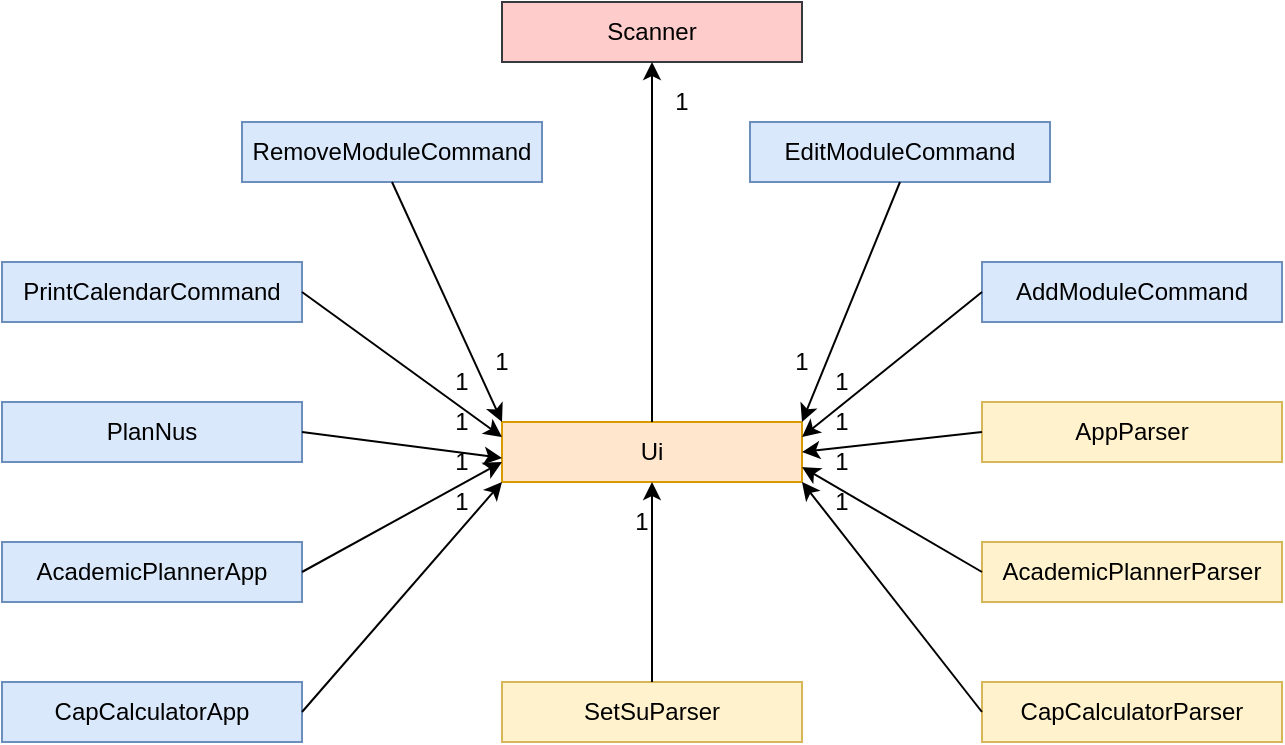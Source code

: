 <mxfile version="13.9.2" type="device"><diagram id="3yBu5VpVi8YDeO--y8TN" name="Page-1"><mxGraphModel dx="1178" dy="435" grid="1" gridSize="10" guides="1" tooltips="1" connect="1" arrows="1" fold="1" page="1" pageScale="1" pageWidth="827" pageHeight="1169" math="0" shadow="0"><root><mxCell id="0"/><mxCell id="1" parent="0"/><mxCell id="oUi6_hdJ9589xmLpS5GM-1" value="Ui" style="rounded=0;whiteSpace=wrap;html=1;fillColor=#ffe6cc;strokeColor=#d79b00;" parent="1" vertex="1"><mxGeometry x="290" y="470" width="150" height="30" as="geometry"/></mxCell><mxCell id="oUi6_hdJ9589xmLpS5GM-8" value="PlanNus" style="rounded=0;whiteSpace=wrap;html=1;fillColor=#dae8fc;strokeColor=#6c8ebf;" parent="1" vertex="1"><mxGeometry x="40" y="460" width="150" height="30" as="geometry"/></mxCell><mxCell id="oUi6_hdJ9589xmLpS5GM-9" value="CapCalculatorApp" style="rounded=0;whiteSpace=wrap;html=1;fillColor=#dae8fc;strokeColor=#6c8ebf;" parent="1" vertex="1"><mxGeometry x="40" y="600" width="150" height="30" as="geometry"/></mxCell><mxCell id="oUi6_hdJ9589xmLpS5GM-10" value="AcademicPlannerApp" style="rounded=0;whiteSpace=wrap;html=1;fillColor=#dae8fc;strokeColor=#6c8ebf;" parent="1" vertex="1"><mxGeometry x="40" y="530" width="150" height="30" as="geometry"/></mxCell><mxCell id="oUi6_hdJ9589xmLpS5GM-11" value="AddModuleCommand" style="rounded=0;whiteSpace=wrap;html=1;fillColor=#dae8fc;strokeColor=#6c8ebf;" parent="1" vertex="1"><mxGeometry x="530" y="390" width="150" height="30" as="geometry"/></mxCell><mxCell id="oUi6_hdJ9589xmLpS5GM-12" value="RemoveModuleCommand" style="rounded=0;whiteSpace=wrap;html=1;fillColor=#dae8fc;strokeColor=#6c8ebf;" parent="1" vertex="1"><mxGeometry x="160" y="320" width="150" height="30" as="geometry"/></mxCell><mxCell id="oUi6_hdJ9589xmLpS5GM-13" value="EditModuleCommand" style="rounded=0;whiteSpace=wrap;html=1;fillColor=#dae8fc;strokeColor=#6c8ebf;" parent="1" vertex="1"><mxGeometry x="414" y="320" width="150" height="30" as="geometry"/></mxCell><mxCell id="oUi6_hdJ9589xmLpS5GM-14" value="PrintCalendarCommand" style="rounded=0;whiteSpace=wrap;html=1;fillColor=#dae8fc;strokeColor=#6c8ebf;" parent="1" vertex="1"><mxGeometry x="40" y="390" width="150" height="30" as="geometry"/></mxCell><mxCell id="oUi6_hdJ9589xmLpS5GM-15" value="AppParser" style="rounded=0;whiteSpace=wrap;html=1;fillColor=#fff2cc;strokeColor=#d6b656;" parent="1" vertex="1"><mxGeometry x="530" y="460" width="150" height="30" as="geometry"/></mxCell><mxCell id="oUi6_hdJ9589xmLpS5GM-16" value="AcademicPlannerParser" style="rounded=0;whiteSpace=wrap;html=1;fillColor=#fff2cc;strokeColor=#d6b656;" parent="1" vertex="1"><mxGeometry x="530" y="530" width="150" height="30" as="geometry"/></mxCell><mxCell id="oUi6_hdJ9589xmLpS5GM-17" value="CapCalculatorParser" style="rounded=0;whiteSpace=wrap;html=1;fillColor=#fff2cc;strokeColor=#d6b656;" parent="1" vertex="1"><mxGeometry x="530" y="600" width="150" height="30" as="geometry"/></mxCell><mxCell id="oUi6_hdJ9589xmLpS5GM-18" value="SetSuParser" style="rounded=0;whiteSpace=wrap;html=1;fillColor=#fff2cc;strokeColor=#d6b656;" parent="1" vertex="1"><mxGeometry x="290" y="600" width="150" height="30" as="geometry"/></mxCell><mxCell id="h2QfrGAxD_i5ue3qvrMb-1" value="" style="endArrow=classic;html=1;exitX=1;exitY=0.5;exitDx=0;exitDy=0;entryX=0;entryY=0.25;entryDx=0;entryDy=0;fillColor=#dae8fc;" edge="1" parent="1" source="oUi6_hdJ9589xmLpS5GM-14" target="oUi6_hdJ9589xmLpS5GM-1"><mxGeometry width="50" height="50" relative="1" as="geometry"><mxPoint x="400" y="470" as="sourcePoint"/><mxPoint x="260" y="440" as="targetPoint"/></mxGeometry></mxCell><mxCell id="h2QfrGAxD_i5ue3qvrMb-2" value="" style="endArrow=classic;html=1;exitX=1;exitY=0.5;exitDx=0;exitDy=0;fillColor=#dae8fc;" edge="1" parent="1" source="oUi6_hdJ9589xmLpS5GM-8"><mxGeometry width="50" height="50" relative="1" as="geometry"><mxPoint x="200" y="415" as="sourcePoint"/><mxPoint x="290" y="488" as="targetPoint"/></mxGeometry></mxCell><mxCell id="h2QfrGAxD_i5ue3qvrMb-3" value="" style="endArrow=classic;html=1;exitX=1;exitY=0.5;exitDx=0;exitDy=0;fillColor=#dae8fc;" edge="1" parent="1" source="oUi6_hdJ9589xmLpS5GM-10"><mxGeometry width="50" height="50" relative="1" as="geometry"><mxPoint x="200" y="485" as="sourcePoint"/><mxPoint x="290" y="490" as="targetPoint"/></mxGeometry></mxCell><mxCell id="h2QfrGAxD_i5ue3qvrMb-4" value="" style="endArrow=classic;html=1;exitX=1;exitY=0.5;exitDx=0;exitDy=0;fillColor=#dae8fc;entryX=0;entryY=1;entryDx=0;entryDy=0;" edge="1" parent="1" source="oUi6_hdJ9589xmLpS5GM-9" target="oUi6_hdJ9589xmLpS5GM-1"><mxGeometry width="50" height="50" relative="1" as="geometry"><mxPoint x="200" y="555" as="sourcePoint"/><mxPoint x="300" y="510" as="targetPoint"/></mxGeometry></mxCell><mxCell id="h2QfrGAxD_i5ue3qvrMb-5" value="" style="endArrow=classic;html=1;exitX=0.5;exitY=0;exitDx=0;exitDy=0;fillColor=#dae8fc;entryX=0.5;entryY=1;entryDx=0;entryDy=0;" edge="1" parent="1" source="oUi6_hdJ9589xmLpS5GM-18" target="oUi6_hdJ9589xmLpS5GM-1"><mxGeometry width="50" height="50" relative="1" as="geometry"><mxPoint x="330" y="630" as="sourcePoint"/><mxPoint x="430" y="515" as="targetPoint"/></mxGeometry></mxCell><mxCell id="h2QfrGAxD_i5ue3qvrMb-6" value="" style="endArrow=classic;html=1;exitX=0;exitY=0.5;exitDx=0;exitDy=0;fillColor=#dae8fc;entryX=1;entryY=1;entryDx=0;entryDy=0;" edge="1" parent="1" source="oUi6_hdJ9589xmLpS5GM-17" target="oUi6_hdJ9589xmLpS5GM-1"><mxGeometry width="50" height="50" relative="1" as="geometry"><mxPoint x="500" y="620" as="sourcePoint"/><mxPoint x="500" y="520" as="targetPoint"/></mxGeometry></mxCell><mxCell id="h2QfrGAxD_i5ue3qvrMb-7" value="" style="endArrow=classic;html=1;exitX=0;exitY=0.5;exitDx=0;exitDy=0;fillColor=#dae8fc;entryX=1;entryY=0.75;entryDx=0;entryDy=0;" edge="1" parent="1" source="oUi6_hdJ9589xmLpS5GM-16" target="oUi6_hdJ9589xmLpS5GM-1"><mxGeometry width="50" height="50" relative="1" as="geometry"><mxPoint x="540" y="575" as="sourcePoint"/><mxPoint x="450" y="460" as="targetPoint"/></mxGeometry></mxCell><mxCell id="h2QfrGAxD_i5ue3qvrMb-8" value="" style="endArrow=classic;html=1;exitX=0;exitY=0.5;exitDx=0;exitDy=0;fillColor=#dae8fc;entryX=1;entryY=0.5;entryDx=0;entryDy=0;" edge="1" parent="1" source="oUi6_hdJ9589xmLpS5GM-15" target="oUi6_hdJ9589xmLpS5GM-1"><mxGeometry width="50" height="50" relative="1" as="geometry"><mxPoint x="510" y="470" as="sourcePoint"/><mxPoint x="420" y="417.5" as="targetPoint"/></mxGeometry></mxCell><mxCell id="h2QfrGAxD_i5ue3qvrMb-9" value="" style="endArrow=classic;html=1;exitX=0;exitY=0.5;exitDx=0;exitDy=0;fillColor=#dae8fc;entryX=1;entryY=0.25;entryDx=0;entryDy=0;" edge="1" parent="1" source="oUi6_hdJ9589xmLpS5GM-11" target="oUi6_hdJ9589xmLpS5GM-1"><mxGeometry width="50" height="50" relative="1" as="geometry"><mxPoint x="510" y="430" as="sourcePoint"/><mxPoint x="420" y="440" as="targetPoint"/></mxGeometry></mxCell><mxCell id="h2QfrGAxD_i5ue3qvrMb-10" value="" style="endArrow=classic;html=1;exitX=0.5;exitY=1;exitDx=0;exitDy=0;fillColor=#dae8fc;entryX=1;entryY=0;entryDx=0;entryDy=0;" edge="1" parent="1" source="oUi6_hdJ9589xmLpS5GM-13" target="oUi6_hdJ9589xmLpS5GM-1"><mxGeometry width="50" height="50" relative="1" as="geometry"><mxPoint x="459" y="360" as="sourcePoint"/><mxPoint x="369" y="370" as="targetPoint"/></mxGeometry></mxCell><mxCell id="h2QfrGAxD_i5ue3qvrMb-11" value="" style="endArrow=classic;html=1;exitX=0.5;exitY=1;exitDx=0;exitDy=0;fillColor=#dae8fc;entryX=0;entryY=0;entryDx=0;entryDy=0;" edge="1" parent="1" source="oUi6_hdJ9589xmLpS5GM-12" target="oUi6_hdJ9589xmLpS5GM-1"><mxGeometry width="50" height="50" relative="1" as="geometry"><mxPoint x="319" y="350" as="sourcePoint"/><mxPoint x="270" y="470" as="targetPoint"/></mxGeometry></mxCell><mxCell id="h2QfrGAxD_i5ue3qvrMb-13" value="Scanner" style="rounded=0;whiteSpace=wrap;html=1;fillColor=#ffcccc;strokeColor=#36393d;" vertex="1" parent="1"><mxGeometry x="290" y="260" width="150" height="30" as="geometry"/></mxCell><mxCell id="h2QfrGAxD_i5ue3qvrMb-14" value="" style="endArrow=classic;html=1;exitX=0.5;exitY=0;exitDx=0;exitDy=0;fillColor=#dae8fc;entryX=0.5;entryY=1;entryDx=0;entryDy=0;" edge="1" parent="1" source="oUi6_hdJ9589xmLpS5GM-1" target="h2QfrGAxD_i5ue3qvrMb-13"><mxGeometry width="50" height="50" relative="1" as="geometry"><mxPoint x="359" y="320" as="sourcePoint"/><mxPoint x="310" y="440" as="targetPoint"/></mxGeometry></mxCell><mxCell id="h2QfrGAxD_i5ue3qvrMb-15" value="1" style="text;html=1;strokeColor=none;fillColor=none;align=center;verticalAlign=middle;whiteSpace=wrap;rounded=0;" vertex="1" parent="1"><mxGeometry x="280" y="430" width="20" height="20" as="geometry"/></mxCell><mxCell id="h2QfrGAxD_i5ue3qvrMb-16" value="1" style="text;html=1;strokeColor=none;fillColor=none;align=center;verticalAlign=middle;whiteSpace=wrap;rounded=0;" vertex="1" parent="1"><mxGeometry x="260" y="440" width="20" height="20" as="geometry"/></mxCell><mxCell id="h2QfrGAxD_i5ue3qvrMb-17" value="1" style="text;html=1;strokeColor=none;fillColor=none;align=center;verticalAlign=middle;whiteSpace=wrap;rounded=0;" vertex="1" parent="1"><mxGeometry x="260" y="460" width="20" height="20" as="geometry"/></mxCell><mxCell id="h2QfrGAxD_i5ue3qvrMb-18" value="1" style="text;html=1;strokeColor=none;fillColor=none;align=center;verticalAlign=middle;whiteSpace=wrap;rounded=0;" vertex="1" parent="1"><mxGeometry x="260" y="480" width="20" height="20" as="geometry"/></mxCell><mxCell id="h2QfrGAxD_i5ue3qvrMb-19" value="1" style="text;html=1;strokeColor=none;fillColor=none;align=center;verticalAlign=middle;whiteSpace=wrap;rounded=0;" vertex="1" parent="1"><mxGeometry x="260" y="500" width="20" height="20" as="geometry"/></mxCell><mxCell id="h2QfrGAxD_i5ue3qvrMb-20" value="1" style="text;html=1;strokeColor=none;fillColor=none;align=center;verticalAlign=middle;whiteSpace=wrap;rounded=0;" vertex="1" parent="1"><mxGeometry x="350" y="510" width="20" height="20" as="geometry"/></mxCell><mxCell id="h2QfrGAxD_i5ue3qvrMb-21" value="1" style="text;html=1;strokeColor=none;fillColor=none;align=center;verticalAlign=middle;whiteSpace=wrap;rounded=0;" vertex="1" parent="1"><mxGeometry x="450" y="500" width="20" height="20" as="geometry"/></mxCell><mxCell id="h2QfrGAxD_i5ue3qvrMb-22" value="1" style="text;html=1;strokeColor=none;fillColor=none;align=center;verticalAlign=middle;whiteSpace=wrap;rounded=0;" vertex="1" parent="1"><mxGeometry x="450" y="480" width="20" height="20" as="geometry"/></mxCell><mxCell id="h2QfrGAxD_i5ue3qvrMb-23" value="1" style="text;html=1;strokeColor=none;fillColor=none;align=center;verticalAlign=middle;whiteSpace=wrap;rounded=0;" vertex="1" parent="1"><mxGeometry x="450" y="460" width="20" height="20" as="geometry"/></mxCell><mxCell id="h2QfrGAxD_i5ue3qvrMb-24" value="1" style="text;html=1;strokeColor=none;fillColor=none;align=center;verticalAlign=middle;whiteSpace=wrap;rounded=0;" vertex="1" parent="1"><mxGeometry x="450" y="440" width="20" height="20" as="geometry"/></mxCell><mxCell id="h2QfrGAxD_i5ue3qvrMb-25" value="1" style="text;html=1;strokeColor=none;fillColor=none;align=center;verticalAlign=middle;whiteSpace=wrap;rounded=0;" vertex="1" parent="1"><mxGeometry x="430" y="430" width="20" height="20" as="geometry"/></mxCell><mxCell id="h2QfrGAxD_i5ue3qvrMb-26" value="1" style="text;html=1;strokeColor=none;fillColor=none;align=center;verticalAlign=middle;whiteSpace=wrap;rounded=0;" vertex="1" parent="1"><mxGeometry x="370" y="300" width="20" height="20" as="geometry"/></mxCell></root></mxGraphModel></diagram></mxfile>